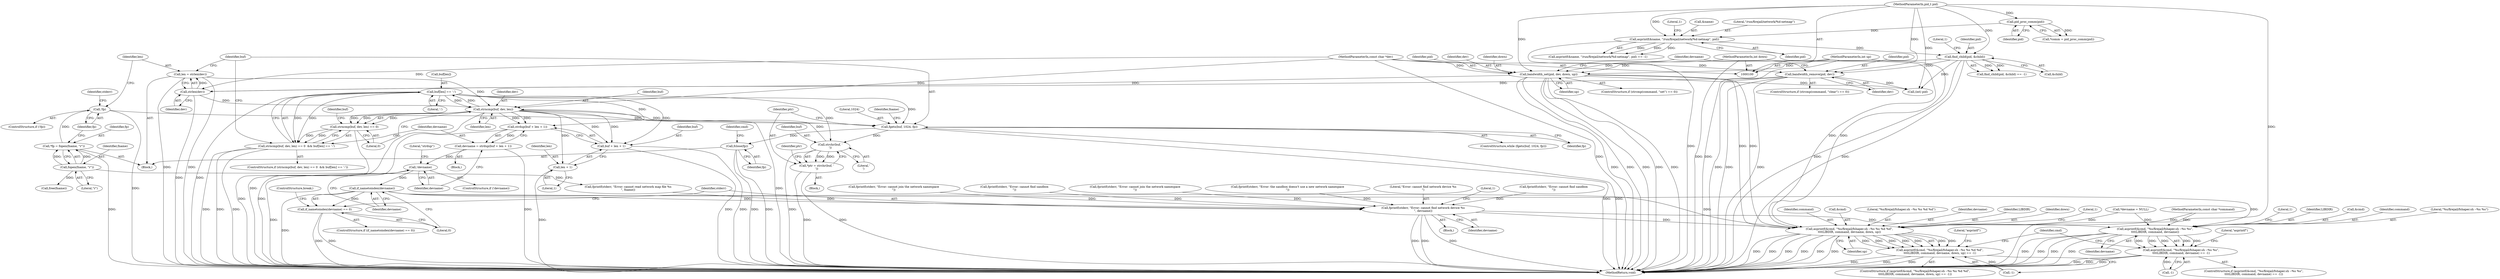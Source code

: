 digraph "0_firejail_5d43fdcd215203868d440ffc42036f5f5ffc89fc@array" {
"1000288" [label="(Call,buf[len] == ':')"];
"1000283" [label="(Call,strncmp(buf, dev, len))"];
"1000288" [label="(Call,buf[len] == ':')"];
"1000265" [label="(Call,strchr(buf, '\n'))"];
"1000257" [label="(Call,fgets(buf, 1024, fp))"];
"1000241" [label="(Call,!fp)"];
"1000235" [label="(Call,*fp = fopen(fname, \"r\"))"];
"1000237" [label="(Call,fopen(fname, \"r\"))"];
"1000254" [label="(Call,strlen(dev))"];
"1000197" [label="(Call,bandwidth_set(pid, dev, down, up))"];
"1000168" [label="(Call,find_child(pid, &child))"];
"1000141" [label="(Call,asprintf(&name, \"/run/firejail/network/%d-netmap\", pid))"];
"1000112" [label="(Call,pid_proc_comm(pid))"];
"1000101" [label="(MethodParameterIn,pid_t pid)"];
"1000103" [label="(MethodParameterIn,const char *dev)"];
"1000104" [label="(MethodParameterIn,int down)"];
"1000105" [label="(MethodParameterIn,int up)"];
"1000209" [label="(Call,bandwidth_remove(pid, dev))"];
"1000252" [label="(Call,len = strlen(dev))"];
"1000263" [label="(Call,*ptr = strchr(buf, '\n'))"];
"1000282" [label="(Call,strncmp(buf, dev, len) == 0)"];
"1000281" [label="(Call,strncmp(buf, dev, len) == 0  && buf[len] == ':')"];
"1000296" [label="(Call,strdup(buf + len + 1))"];
"1000294" [label="(Call,devname = strdup(buf + len + 1))"];
"1000303" [label="(Call,!devname)"];
"1000309" [label="(Call,if_nametoindex(devname))"];
"1000308" [label="(Call,if_nametoindex(devname) == 0)"];
"1000313" [label="(Call,fprintf(stderr, \"Error: cannot find network device %s\n\", devname))"];
"1000340" [label="(Call,asprintf(&cmd, \"%s/firejail/fshaper.sh --%s %s %d %d\",\n\t\t\t\tLIBDIR, command, devname, down, up))"];
"1000339" [label="(Call,asprintf(&cmd, \"%s/firejail/fshaper.sh --%s %s %d %d\",\n\t\t\t\tLIBDIR, command, devname, down, up) == -1)"];
"1000357" [label="(Call,asprintf(&cmd, \"%s/firejail/fshaper.sh --%s %s\",\n\t\t\t\tLIBDIR, command, devname))"];
"1000356" [label="(Call,asprintf(&cmd, \"%s/firejail/fshaper.sh --%s %s\",\n\t\t\t\tLIBDIR, command, devname) == -1)"];
"1000297" [label="(Call,buf + len + 1)"];
"1000299" [label="(Call,len + 1)"];
"1000322" [label="(Call,fclose(fp))"];
"1000298" [label="(Identifier,buf)"];
"1000362" [label="(Identifier,command)"];
"1000227" [label="(Call,(int) pid)"];
"1000239" [label="(Literal,\"r\")"];
"1000303" [label="(Call,!devname)"];
"1000340" [label="(Call,asprintf(&cmd, \"%s/firejail/fshaper.sh --%s %s %d %d\",\n\t\t\t\tLIBDIR, command, devname, down, up))"];
"1000309" [label="(Call,if_nametoindex(devname))"];
"1000322" [label="(Call,fclose(fp))"];
"1000345" [label="(Identifier,command)"];
"1000235" [label="(Call,*fp = fopen(fname, \"r\"))"];
"1000209" [label="(Call,bandwidth_remove(pid, dev))"];
"1000103" [label="(MethodParameterIn,const char *dev)"];
"1000341" [label="(Call,&cmd)"];
"1000320" [label="(Call,free(fname))"];
"1000147" [label="(Literal,1)"];
"1000339" [label="(Call,asprintf(&cmd, \"%s/firejail/fshaper.sh --%s %s %d %d\",\n\t\t\t\tLIBDIR, command, devname, down, up) == -1)"];
"1000343" [label="(Literal,\"%s/firejail/fshaper.sh --%s %s %d %d\")"];
"1000173" [label="(Literal,1)"];
"1000255" [label="(Identifier,dev)"];
"1000218" [label="(Block,)"];
"1000383" [label="(Identifier,cmd)"];
"1000360" [label="(Literal,\"%s/firejail/fshaper.sh --%s %s\")"];
"1000294" [label="(Call,devname = strdup(buf + len + 1))"];
"1000321" [label="(Identifier,fname)"];
"1000284" [label="(Identifier,buf)"];
"1000169" [label="(Identifier,pid)"];
"1000160" [label="(Call,fprintf(stderr, \"Error: the sandbox doesn't use a new network namespace\n\"))"];
"1000263" [label="(Call,*ptr = strchr(buf, '\n'))"];
"1000167" [label="(Call,find_child(pid, &child) == -1)"];
"1000346" [label="(Identifier,devname)"];
"1000338" [label="(ControlStructure,if (asprintf(&cmd, \"%s/firejail/fshaper.sh --%s %s %d %d\",\n\t\t\t\tLIBDIR, command, devname, down, up) == -1))"];
"1000260" [label="(Identifier,fp)"];
"1000315" [label="(Literal,\"Error: cannot find network device %s\n\")"];
"1000285" [label="(Identifier,dev)"];
"1000104" [label="(MethodParameterIn,int down)"];
"1000245" [label="(Identifier,stderr)"];
"1000296" [label="(Call,strdup(buf + len + 1))"];
"1000191" [label="(ControlStructure,if (strcmp(command, \"set\") == 0))"];
"1000261" [label="(Block,)"];
"1000281" [label="(Call,strncmp(buf, dev, len) == 0  && buf[len] == ':')"];
"1000295" [label="(Identifier,devname)"];
"1000307" [label="(ControlStructure,if (if_nametoindex(devname) == 0))"];
"1000365" [label="(Literal,1)"];
"1000318" [label="(Literal,1)"];
"1000282" [label="(Call,strncmp(buf, dev, len) == 0)"];
"1000112" [label="(Call,pid_proc_comm(pid))"];
"1000237" [label="(Call,fopen(fname, \"r\"))"];
"1000203" [label="(ControlStructure,if (strcmp(command, \"clear\") == 0))"];
"1000170" [label="(Call,&child)"];
"1000264" [label="(Identifier,ptr)"];
"1000256" [label="(ControlStructure,while (fgets(buf, 1024, fp)))"];
"1000236" [label="(Identifier,fp)"];
"1000140" [label="(Call,asprintf(&name, \"/run/firejail/network/%d-netmap\", pid) == -1)"];
"1000141" [label="(Call,asprintf(&name, \"/run/firejail/network/%d-netmap\", pid))"];
"1000364" [label="(Call,-1)"];
"1000242" [label="(Identifier,fp)"];
"1000349" [label="(Call,-1)"];
"1000210" [label="(Identifier,pid)"];
"1000428" [label="(MethodReturn,void)"];
"1000288" [label="(Call,buf[len] == ':')"];
"1000258" [label="(Identifier,buf)"];
"1000102" [label="(MethodParameterIn,const char *command)"];
"1000344" [label="(Identifier,LIBDIR)"];
"1000201" [label="(Identifier,up)"];
"1000347" [label="(Identifier,down)"];
"1000214" [label="(Identifier,devname)"];
"1000113" [label="(Identifier,pid)"];
"1000312" [label="(Block,)"];
"1000290" [label="(Identifier,buf)"];
"1000283" [label="(Call,strncmp(buf, dev, len))"];
"1000252" [label="(Call,len = strlen(dev))"];
"1000316" [label="(Identifier,devname)"];
"1000240" [label="(ControlStructure,if (!fp))"];
"1000311" [label="(Literal,0)"];
"1000314" [label="(Identifier,stderr)"];
"1000326" [label="(Identifier,cmd)"];
"1000297" [label="(Call,buf + len + 1)"];
"1000142" [label="(Call,&name)"];
"1000198" [label="(Identifier,pid)"];
"1000361" [label="(Identifier,LIBDIR)"];
"1000110" [label="(Call,*comm = pid_proc_comm(pid))"];
"1000301" [label="(Literal,1)"];
"1000302" [label="(ControlStructure,if (!devname))"];
"1000259" [label="(Literal,1024)"];
"1000238" [label="(Identifier,fname)"];
"1000119" [label="(Call,fprintf(stderr, \"Error: cannot find sandbox\n\"))"];
"1000280" [label="(ControlStructure,if (strncmp(buf, dev, len) == 0  && buf[len] == ':'))"];
"1000352" [label="(Literal,\"asprintf\")"];
"1000257" [label="(Call,fgets(buf, 1024, fp))"];
"1000267" [label="(Literal,'\n')"];
"1000299" [label="(Call,len + 1)"];
"1000350" [label="(Literal,1)"];
"1000300" [label="(Identifier,len)"];
"1000323" [label="(Identifier,fp)"];
"1000211" [label="(Identifier,dev)"];
"1000241" [label="(Call,!fp)"];
"1000266" [label="(Identifier,buf)"];
"1000186" [label="(Call,fprintf(stderr, \"Error: cannot join the network namespace\n\"))"];
"1000292" [label="(Literal,':')"];
"1000286" [label="(Identifier,len)"];
"1000213" [label="(Call,*devname = NULL)"];
"1000355" [label="(ControlStructure,if (asprintf(&cmd, \"%s/firejail/fshaper.sh --%s %s\",\n\t\t\t\tLIBDIR, command, devname) == -1))"];
"1000367" [label="(Literal,\"asprintf\")"];
"1000304" [label="(Identifier,devname)"];
"1000145" [label="(Identifier,pid)"];
"1000289" [label="(Call,buf[len])"];
"1000199" [label="(Identifier,dev)"];
"1000101" [label="(MethodParameterIn,pid_t pid)"];
"1000144" [label="(Literal,\"/run/firejail/network/%d-netmap\")"];
"1000306" [label="(Literal,\"strdup\")"];
"1000357" [label="(Call,asprintf(&cmd, \"%s/firejail/fshaper.sh --%s %s\",\n\t\t\t\tLIBDIR, command, devname))"];
"1000356" [label="(Call,asprintf(&cmd, \"%s/firejail/fshaper.sh --%s %s\",\n\t\t\t\tLIBDIR, command, devname) == -1)"];
"1000358" [label="(Call,&cmd)"];
"1000131" [label="(Call,fprintf(stderr, \"Error: cannot find sandbox\n\"))"];
"1000200" [label="(Identifier,down)"];
"1000287" [label="(Literal,0)"];
"1000313" [label="(Call,fprintf(stderr, \"Error: cannot find network device %s\n\", devname))"];
"1000310" [label="(Identifier,devname)"];
"1000293" [label="(Block,)"];
"1000175" [label="(Call,fprintf(stderr, \"Error: cannot join the network namespace\n\"))"];
"1000244" [label="(Call,fprintf(stderr, \"Error: cannot read network map file %s\n\", fname))"];
"1000253" [label="(Identifier,len)"];
"1000197" [label="(Call,bandwidth_set(pid, dev, down, up))"];
"1000363" [label="(Identifier,devname)"];
"1000168" [label="(Call,find_child(pid, &child))"];
"1000269" [label="(Identifier,ptr)"];
"1000319" [label="(ControlStructure,break;)"];
"1000254" [label="(Call,strlen(dev))"];
"1000265" [label="(Call,strchr(buf, '\n'))"];
"1000105" [label="(MethodParameterIn,int up)"];
"1000308" [label="(Call,if_nametoindex(devname) == 0)"];
"1000348" [label="(Identifier,up)"];
"1000288" -> "1000281"  [label="AST: "];
"1000288" -> "1000292"  [label="CFG: "];
"1000289" -> "1000288"  [label="AST: "];
"1000292" -> "1000288"  [label="AST: "];
"1000281" -> "1000288"  [label="CFG: "];
"1000288" -> "1000428"  [label="DDG: "];
"1000288" -> "1000257"  [label="DDG: "];
"1000288" -> "1000265"  [label="DDG: "];
"1000288" -> "1000283"  [label="DDG: "];
"1000288" -> "1000281"  [label="DDG: "];
"1000288" -> "1000281"  [label="DDG: "];
"1000283" -> "1000288"  [label="DDG: "];
"1000288" -> "1000296"  [label="DDG: "];
"1000288" -> "1000297"  [label="DDG: "];
"1000283" -> "1000282"  [label="AST: "];
"1000283" -> "1000286"  [label="CFG: "];
"1000284" -> "1000283"  [label="AST: "];
"1000285" -> "1000283"  [label="AST: "];
"1000286" -> "1000283"  [label="AST: "];
"1000287" -> "1000283"  [label="CFG: "];
"1000283" -> "1000428"  [label="DDG: "];
"1000283" -> "1000428"  [label="DDG: "];
"1000283" -> "1000257"  [label="DDG: "];
"1000283" -> "1000282"  [label="DDG: "];
"1000283" -> "1000282"  [label="DDG: "];
"1000283" -> "1000282"  [label="DDG: "];
"1000265" -> "1000283"  [label="DDG: "];
"1000254" -> "1000283"  [label="DDG: "];
"1000103" -> "1000283"  [label="DDG: "];
"1000252" -> "1000283"  [label="DDG: "];
"1000283" -> "1000296"  [label="DDG: "];
"1000283" -> "1000296"  [label="DDG: "];
"1000283" -> "1000297"  [label="DDG: "];
"1000283" -> "1000297"  [label="DDG: "];
"1000283" -> "1000299"  [label="DDG: "];
"1000265" -> "1000263"  [label="AST: "];
"1000265" -> "1000267"  [label="CFG: "];
"1000266" -> "1000265"  [label="AST: "];
"1000267" -> "1000265"  [label="AST: "];
"1000263" -> "1000265"  [label="CFG: "];
"1000265" -> "1000428"  [label="DDG: "];
"1000265" -> "1000263"  [label="DDG: "];
"1000265" -> "1000263"  [label="DDG: "];
"1000257" -> "1000265"  [label="DDG: "];
"1000257" -> "1000256"  [label="AST: "];
"1000257" -> "1000260"  [label="CFG: "];
"1000258" -> "1000257"  [label="AST: "];
"1000259" -> "1000257"  [label="AST: "];
"1000260" -> "1000257"  [label="AST: "];
"1000264" -> "1000257"  [label="CFG: "];
"1000321" -> "1000257"  [label="CFG: "];
"1000257" -> "1000428"  [label="DDG: "];
"1000257" -> "1000428"  [label="DDG: "];
"1000241" -> "1000257"  [label="DDG: "];
"1000257" -> "1000322"  [label="DDG: "];
"1000241" -> "1000240"  [label="AST: "];
"1000241" -> "1000242"  [label="CFG: "];
"1000242" -> "1000241"  [label="AST: "];
"1000245" -> "1000241"  [label="CFG: "];
"1000253" -> "1000241"  [label="CFG: "];
"1000241" -> "1000428"  [label="DDG: "];
"1000235" -> "1000241"  [label="DDG: "];
"1000235" -> "1000218"  [label="AST: "];
"1000235" -> "1000237"  [label="CFG: "];
"1000236" -> "1000235"  [label="AST: "];
"1000237" -> "1000235"  [label="AST: "];
"1000242" -> "1000235"  [label="CFG: "];
"1000235" -> "1000428"  [label="DDG: "];
"1000237" -> "1000235"  [label="DDG: "];
"1000237" -> "1000235"  [label="DDG: "];
"1000237" -> "1000239"  [label="CFG: "];
"1000238" -> "1000237"  [label="AST: "];
"1000239" -> "1000237"  [label="AST: "];
"1000237" -> "1000244"  [label="DDG: "];
"1000237" -> "1000320"  [label="DDG: "];
"1000254" -> "1000252"  [label="AST: "];
"1000254" -> "1000255"  [label="CFG: "];
"1000255" -> "1000254"  [label="AST: "];
"1000252" -> "1000254"  [label="CFG: "];
"1000254" -> "1000428"  [label="DDG: "];
"1000254" -> "1000252"  [label="DDG: "];
"1000197" -> "1000254"  [label="DDG: "];
"1000209" -> "1000254"  [label="DDG: "];
"1000103" -> "1000254"  [label="DDG: "];
"1000197" -> "1000191"  [label="AST: "];
"1000197" -> "1000201"  [label="CFG: "];
"1000198" -> "1000197"  [label="AST: "];
"1000199" -> "1000197"  [label="AST: "];
"1000200" -> "1000197"  [label="AST: "];
"1000201" -> "1000197"  [label="AST: "];
"1000214" -> "1000197"  [label="CFG: "];
"1000197" -> "1000428"  [label="DDG: "];
"1000197" -> "1000428"  [label="DDG: "];
"1000197" -> "1000428"  [label="DDG: "];
"1000197" -> "1000428"  [label="DDG: "];
"1000197" -> "1000428"  [label="DDG: "];
"1000168" -> "1000197"  [label="DDG: "];
"1000101" -> "1000197"  [label="DDG: "];
"1000103" -> "1000197"  [label="DDG: "];
"1000104" -> "1000197"  [label="DDG: "];
"1000105" -> "1000197"  [label="DDG: "];
"1000197" -> "1000227"  [label="DDG: "];
"1000197" -> "1000340"  [label="DDG: "];
"1000197" -> "1000340"  [label="DDG: "];
"1000168" -> "1000167"  [label="AST: "];
"1000168" -> "1000170"  [label="CFG: "];
"1000169" -> "1000168"  [label="AST: "];
"1000170" -> "1000168"  [label="AST: "];
"1000173" -> "1000168"  [label="CFG: "];
"1000168" -> "1000428"  [label="DDG: "];
"1000168" -> "1000428"  [label="DDG: "];
"1000168" -> "1000167"  [label="DDG: "];
"1000168" -> "1000167"  [label="DDG: "];
"1000141" -> "1000168"  [label="DDG: "];
"1000101" -> "1000168"  [label="DDG: "];
"1000168" -> "1000209"  [label="DDG: "];
"1000168" -> "1000227"  [label="DDG: "];
"1000141" -> "1000140"  [label="AST: "];
"1000141" -> "1000145"  [label="CFG: "];
"1000142" -> "1000141"  [label="AST: "];
"1000144" -> "1000141"  [label="AST: "];
"1000145" -> "1000141"  [label="AST: "];
"1000147" -> "1000141"  [label="CFG: "];
"1000141" -> "1000428"  [label="DDG: "];
"1000141" -> "1000140"  [label="DDG: "];
"1000141" -> "1000140"  [label="DDG: "];
"1000141" -> "1000140"  [label="DDG: "];
"1000112" -> "1000141"  [label="DDG: "];
"1000101" -> "1000141"  [label="DDG: "];
"1000112" -> "1000110"  [label="AST: "];
"1000112" -> "1000113"  [label="CFG: "];
"1000113" -> "1000112"  [label="AST: "];
"1000110" -> "1000112"  [label="CFG: "];
"1000112" -> "1000110"  [label="DDG: "];
"1000101" -> "1000112"  [label="DDG: "];
"1000101" -> "1000100"  [label="AST: "];
"1000101" -> "1000428"  [label="DDG: "];
"1000101" -> "1000209"  [label="DDG: "];
"1000101" -> "1000227"  [label="DDG: "];
"1000103" -> "1000100"  [label="AST: "];
"1000103" -> "1000428"  [label="DDG: "];
"1000103" -> "1000209"  [label="DDG: "];
"1000104" -> "1000100"  [label="AST: "];
"1000104" -> "1000428"  [label="DDG: "];
"1000104" -> "1000340"  [label="DDG: "];
"1000105" -> "1000100"  [label="AST: "];
"1000105" -> "1000428"  [label="DDG: "];
"1000105" -> "1000340"  [label="DDG: "];
"1000209" -> "1000203"  [label="AST: "];
"1000209" -> "1000211"  [label="CFG: "];
"1000210" -> "1000209"  [label="AST: "];
"1000211" -> "1000209"  [label="AST: "];
"1000214" -> "1000209"  [label="CFG: "];
"1000209" -> "1000428"  [label="DDG: "];
"1000209" -> "1000428"  [label="DDG: "];
"1000209" -> "1000428"  [label="DDG: "];
"1000209" -> "1000227"  [label="DDG: "];
"1000252" -> "1000218"  [label="AST: "];
"1000253" -> "1000252"  [label="AST: "];
"1000258" -> "1000252"  [label="CFG: "];
"1000252" -> "1000428"  [label="DDG: "];
"1000252" -> "1000428"  [label="DDG: "];
"1000263" -> "1000261"  [label="AST: "];
"1000264" -> "1000263"  [label="AST: "];
"1000269" -> "1000263"  [label="CFG: "];
"1000263" -> "1000428"  [label="DDG: "];
"1000263" -> "1000428"  [label="DDG: "];
"1000282" -> "1000281"  [label="AST: "];
"1000282" -> "1000287"  [label="CFG: "];
"1000287" -> "1000282"  [label="AST: "];
"1000290" -> "1000282"  [label="CFG: "];
"1000281" -> "1000282"  [label="CFG: "];
"1000282" -> "1000428"  [label="DDG: "];
"1000282" -> "1000281"  [label="DDG: "];
"1000282" -> "1000281"  [label="DDG: "];
"1000281" -> "1000280"  [label="AST: "];
"1000258" -> "1000281"  [label="CFG: "];
"1000295" -> "1000281"  [label="CFG: "];
"1000281" -> "1000428"  [label="DDG: "];
"1000281" -> "1000428"  [label="DDG: "];
"1000281" -> "1000428"  [label="DDG: "];
"1000296" -> "1000294"  [label="AST: "];
"1000296" -> "1000297"  [label="CFG: "];
"1000297" -> "1000296"  [label="AST: "];
"1000294" -> "1000296"  [label="CFG: "];
"1000296" -> "1000428"  [label="DDG: "];
"1000296" -> "1000294"  [label="DDG: "];
"1000294" -> "1000293"  [label="AST: "];
"1000295" -> "1000294"  [label="AST: "];
"1000304" -> "1000294"  [label="CFG: "];
"1000294" -> "1000428"  [label="DDG: "];
"1000294" -> "1000303"  [label="DDG: "];
"1000303" -> "1000302"  [label="AST: "];
"1000303" -> "1000304"  [label="CFG: "];
"1000304" -> "1000303"  [label="AST: "];
"1000306" -> "1000303"  [label="CFG: "];
"1000310" -> "1000303"  [label="CFG: "];
"1000303" -> "1000428"  [label="DDG: "];
"1000303" -> "1000309"  [label="DDG: "];
"1000309" -> "1000308"  [label="AST: "];
"1000309" -> "1000310"  [label="CFG: "];
"1000310" -> "1000309"  [label="AST: "];
"1000311" -> "1000309"  [label="CFG: "];
"1000309" -> "1000428"  [label="DDG: "];
"1000309" -> "1000308"  [label="DDG: "];
"1000309" -> "1000313"  [label="DDG: "];
"1000309" -> "1000340"  [label="DDG: "];
"1000309" -> "1000357"  [label="DDG: "];
"1000308" -> "1000307"  [label="AST: "];
"1000308" -> "1000311"  [label="CFG: "];
"1000311" -> "1000308"  [label="AST: "];
"1000314" -> "1000308"  [label="CFG: "];
"1000319" -> "1000308"  [label="CFG: "];
"1000308" -> "1000428"  [label="DDG: "];
"1000308" -> "1000428"  [label="DDG: "];
"1000313" -> "1000312"  [label="AST: "];
"1000313" -> "1000316"  [label="CFG: "];
"1000314" -> "1000313"  [label="AST: "];
"1000315" -> "1000313"  [label="AST: "];
"1000316" -> "1000313"  [label="AST: "];
"1000318" -> "1000313"  [label="CFG: "];
"1000313" -> "1000428"  [label="DDG: "];
"1000313" -> "1000428"  [label="DDG: "];
"1000313" -> "1000428"  [label="DDG: "];
"1000186" -> "1000313"  [label="DDG: "];
"1000131" -> "1000313"  [label="DDG: "];
"1000175" -> "1000313"  [label="DDG: "];
"1000119" -> "1000313"  [label="DDG: "];
"1000244" -> "1000313"  [label="DDG: "];
"1000160" -> "1000313"  [label="DDG: "];
"1000313" -> "1000340"  [label="DDG: "];
"1000313" -> "1000357"  [label="DDG: "];
"1000340" -> "1000339"  [label="AST: "];
"1000340" -> "1000348"  [label="CFG: "];
"1000341" -> "1000340"  [label="AST: "];
"1000343" -> "1000340"  [label="AST: "];
"1000344" -> "1000340"  [label="AST: "];
"1000345" -> "1000340"  [label="AST: "];
"1000346" -> "1000340"  [label="AST: "];
"1000347" -> "1000340"  [label="AST: "];
"1000348" -> "1000340"  [label="AST: "];
"1000350" -> "1000340"  [label="CFG: "];
"1000340" -> "1000428"  [label="DDG: "];
"1000340" -> "1000428"  [label="DDG: "];
"1000340" -> "1000428"  [label="DDG: "];
"1000340" -> "1000428"  [label="DDG: "];
"1000340" -> "1000428"  [label="DDG: "];
"1000340" -> "1000428"  [label="DDG: "];
"1000340" -> "1000339"  [label="DDG: "];
"1000340" -> "1000339"  [label="DDG: "];
"1000340" -> "1000339"  [label="DDG: "];
"1000340" -> "1000339"  [label="DDG: "];
"1000340" -> "1000339"  [label="DDG: "];
"1000340" -> "1000339"  [label="DDG: "];
"1000340" -> "1000339"  [label="DDG: "];
"1000102" -> "1000340"  [label="DDG: "];
"1000213" -> "1000340"  [label="DDG: "];
"1000339" -> "1000338"  [label="AST: "];
"1000339" -> "1000349"  [label="CFG: "];
"1000349" -> "1000339"  [label="AST: "];
"1000352" -> "1000339"  [label="CFG: "];
"1000383" -> "1000339"  [label="CFG: "];
"1000339" -> "1000428"  [label="DDG: "];
"1000339" -> "1000428"  [label="DDG: "];
"1000339" -> "1000428"  [label="DDG: "];
"1000349" -> "1000339"  [label="DDG: "];
"1000357" -> "1000356"  [label="AST: "];
"1000357" -> "1000363"  [label="CFG: "];
"1000358" -> "1000357"  [label="AST: "];
"1000360" -> "1000357"  [label="AST: "];
"1000361" -> "1000357"  [label="AST: "];
"1000362" -> "1000357"  [label="AST: "];
"1000363" -> "1000357"  [label="AST: "];
"1000365" -> "1000357"  [label="CFG: "];
"1000357" -> "1000428"  [label="DDG: "];
"1000357" -> "1000428"  [label="DDG: "];
"1000357" -> "1000428"  [label="DDG: "];
"1000357" -> "1000428"  [label="DDG: "];
"1000357" -> "1000356"  [label="DDG: "];
"1000357" -> "1000356"  [label="DDG: "];
"1000357" -> "1000356"  [label="DDG: "];
"1000357" -> "1000356"  [label="DDG: "];
"1000357" -> "1000356"  [label="DDG: "];
"1000102" -> "1000357"  [label="DDG: "];
"1000213" -> "1000357"  [label="DDG: "];
"1000356" -> "1000355"  [label="AST: "];
"1000356" -> "1000364"  [label="CFG: "];
"1000364" -> "1000356"  [label="AST: "];
"1000367" -> "1000356"  [label="CFG: "];
"1000383" -> "1000356"  [label="CFG: "];
"1000356" -> "1000428"  [label="DDG: "];
"1000356" -> "1000428"  [label="DDG: "];
"1000356" -> "1000428"  [label="DDG: "];
"1000364" -> "1000356"  [label="DDG: "];
"1000297" -> "1000299"  [label="CFG: "];
"1000298" -> "1000297"  [label="AST: "];
"1000299" -> "1000297"  [label="AST: "];
"1000297" -> "1000428"  [label="DDG: "];
"1000297" -> "1000428"  [label="DDG: "];
"1000299" -> "1000301"  [label="CFG: "];
"1000300" -> "1000299"  [label="AST: "];
"1000301" -> "1000299"  [label="AST: "];
"1000299" -> "1000428"  [label="DDG: "];
"1000322" -> "1000218"  [label="AST: "];
"1000322" -> "1000323"  [label="CFG: "];
"1000323" -> "1000322"  [label="AST: "];
"1000326" -> "1000322"  [label="CFG: "];
"1000322" -> "1000428"  [label="DDG: "];
"1000322" -> "1000428"  [label="DDG: "];
}
